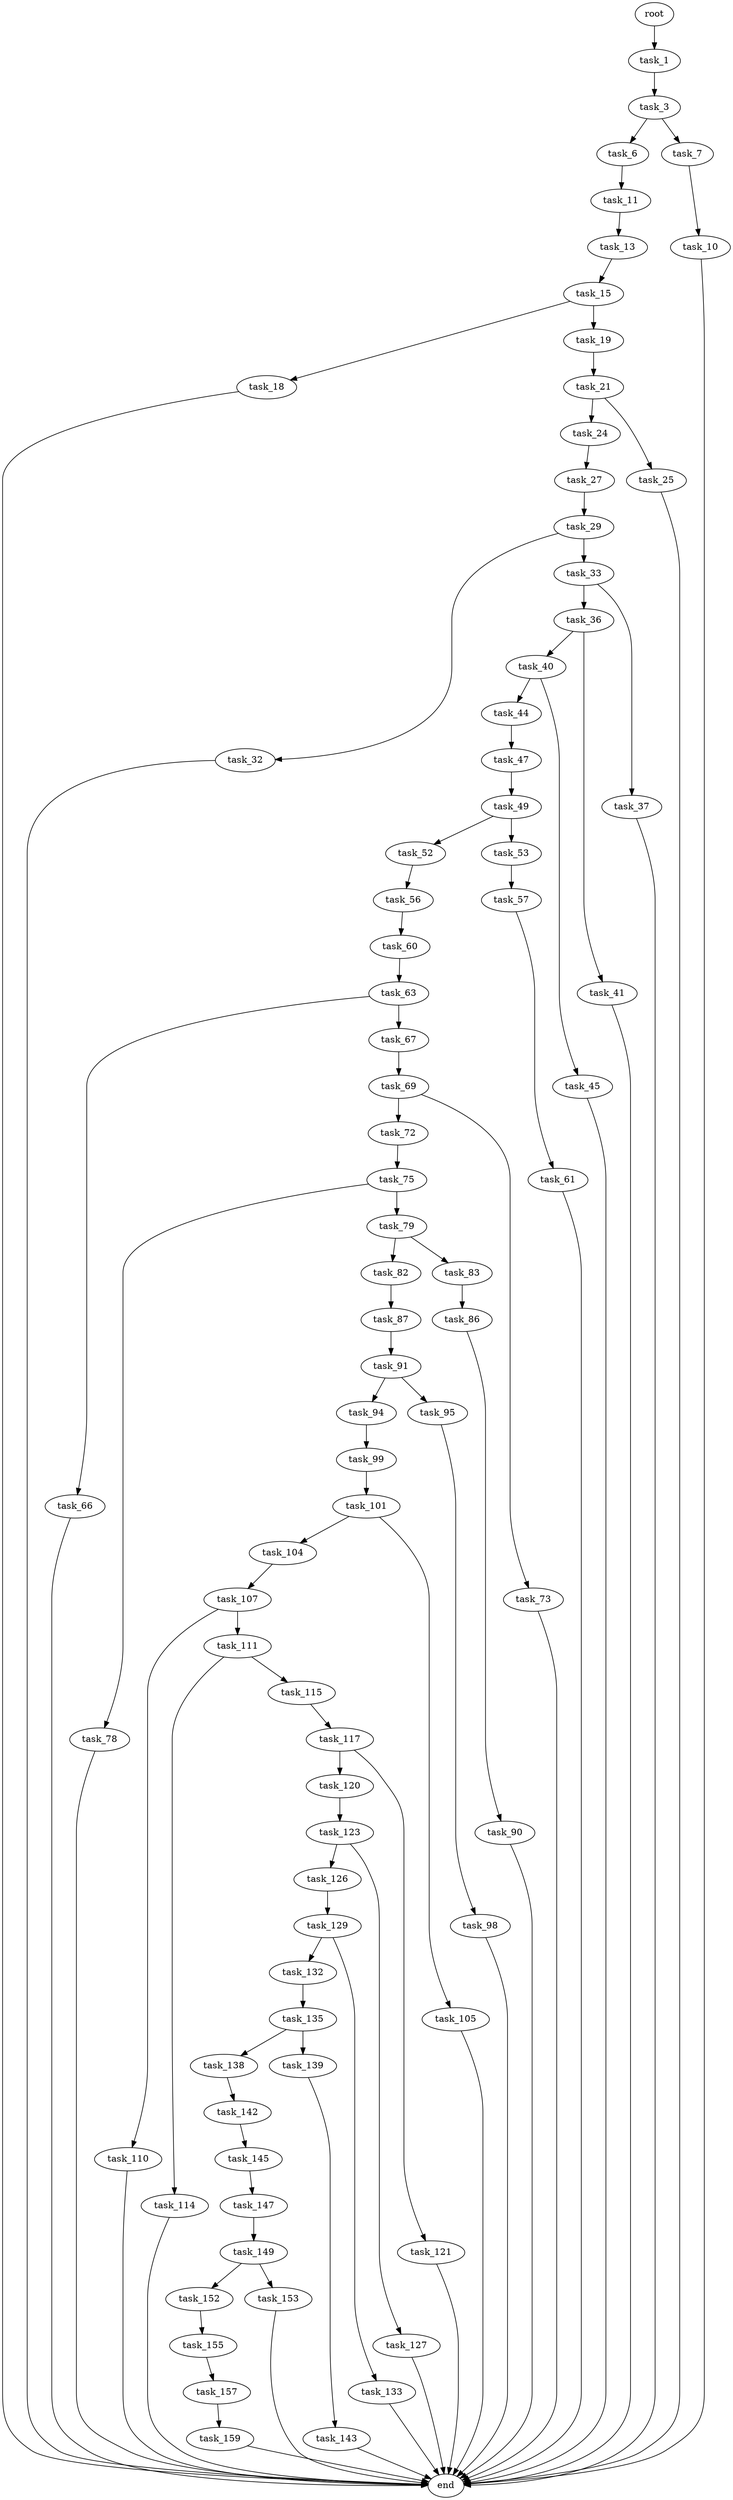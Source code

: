 digraph G {
  root [size="0.000000"];
  task_1 [size="671041220613.000000"];
  task_3 [size="591784768460.000000"];
  task_6 [size="6969318157.000000"];
  task_7 [size="24674568205.000000"];
  task_11 [size="87286497840.000000"];
  task_10 [size="17602877567.000000"];
  end [size="0.000000"];
  task_13 [size="448860719391.000000"];
  task_15 [size="65352989208.000000"];
  task_18 [size="447637515076.000000"];
  task_19 [size="28991029248.000000"];
  task_21 [size="617562207361.000000"];
  task_24 [size="394138914947.000000"];
  task_25 [size="648921285783.000000"];
  task_27 [size="37829433058.000000"];
  task_29 [size="713530769.000000"];
  task_32 [size="7885640307.000000"];
  task_33 [size="124629454008.000000"];
  task_36 [size="11437938259.000000"];
  task_37 [size="483481580648.000000"];
  task_40 [size="68719476736.000000"];
  task_41 [size="68719476736.000000"];
  task_44 [size="265388408976.000000"];
  task_45 [size="28991029248.000000"];
  task_47 [size="43026384259.000000"];
  task_49 [size="25347981544.000000"];
  task_52 [size="673877597.000000"];
  task_53 [size="549755813888.000000"];
  task_56 [size="32047182012.000000"];
  task_57 [size="13835403542.000000"];
  task_60 [size="17933933739.000000"];
  task_61 [size="1105367335578.000000"];
  task_63 [size="7628461323.000000"];
  task_66 [size="549755813888.000000"];
  task_67 [size="549755813888.000000"];
  task_69 [size="6513312524.000000"];
  task_72 [size="134217728000.000000"];
  task_73 [size="231928233984.000000"];
  task_75 [size="3432339602.000000"];
  task_78 [size="3847877209.000000"];
  task_79 [size="342192631010.000000"];
  task_82 [size="34075825074.000000"];
  task_83 [size="484263362596.000000"];
  task_87 [size="1073741824000.000000"];
  task_86 [size="549755813888.000000"];
  task_90 [size="549755813888.000000"];
  task_91 [size="14967784708.000000"];
  task_94 [size="7507905892.000000"];
  task_95 [size="28991029248.000000"];
  task_99 [size="460699646420.000000"];
  task_98 [size="320562011037.000000"];
  task_101 [size="4449455556.000000"];
  task_104 [size="1073741824000.000000"];
  task_105 [size="8589934592.000000"];
  task_107 [size="9885936567.000000"];
  task_110 [size="31324104942.000000"];
  task_111 [size="28991029248.000000"];
  task_114 [size="8823993195.000000"];
  task_115 [size="2479546437.000000"];
  task_117 [size="327420974448.000000"];
  task_120 [size="28991029248.000000"];
  task_121 [size="4756708990.000000"];
  task_123 [size="25164353919.000000"];
  task_126 [size="68719476736.000000"];
  task_127 [size="782757789696.000000"];
  task_129 [size="1315131154.000000"];
  task_132 [size="34217642512.000000"];
  task_133 [size="1132001436453.000000"];
  task_135 [size="8589934592.000000"];
  task_138 [size="105021396390.000000"];
  task_139 [size="68719476736.000000"];
  task_142 [size="1097819258843.000000"];
  task_143 [size="231928233984.000000"];
  task_145 [size="1073741824000.000000"];
  task_147 [size="28991029248.000000"];
  task_149 [size="19455524512.000000"];
  task_152 [size="28991029248.000000"];
  task_153 [size="68719476736.000000"];
  task_155 [size="1972569745.000000"];
  task_157 [size="23337104972.000000"];
  task_159 [size="26620430948.000000"];

  root -> task_1 [size="1.000000"];
  task_1 -> task_3 [size="838860800.000000"];
  task_3 -> task_6 [size="411041792.000000"];
  task_3 -> task_7 [size="411041792.000000"];
  task_6 -> task_11 [size="679477248.000000"];
  task_7 -> task_10 [size="411041792.000000"];
  task_11 -> task_13 [size="134217728.000000"];
  task_10 -> end [size="1.000000"];
  task_13 -> task_15 [size="411041792.000000"];
  task_15 -> task_18 [size="134217728.000000"];
  task_15 -> task_19 [size="134217728.000000"];
  task_18 -> end [size="1.000000"];
  task_19 -> task_21 [size="75497472.000000"];
  task_21 -> task_24 [size="411041792.000000"];
  task_21 -> task_25 [size="411041792.000000"];
  task_24 -> task_27 [size="411041792.000000"];
  task_25 -> end [size="1.000000"];
  task_27 -> task_29 [size="679477248.000000"];
  task_29 -> task_32 [size="75497472.000000"];
  task_29 -> task_33 [size="75497472.000000"];
  task_32 -> end [size="1.000000"];
  task_33 -> task_36 [size="134217728.000000"];
  task_33 -> task_37 [size="134217728.000000"];
  task_36 -> task_40 [size="301989888.000000"];
  task_36 -> task_41 [size="301989888.000000"];
  task_37 -> end [size="1.000000"];
  task_40 -> task_44 [size="134217728.000000"];
  task_40 -> task_45 [size="134217728.000000"];
  task_41 -> end [size="1.000000"];
  task_44 -> task_47 [size="411041792.000000"];
  task_45 -> end [size="1.000000"];
  task_47 -> task_49 [size="838860800.000000"];
  task_49 -> task_52 [size="536870912.000000"];
  task_49 -> task_53 [size="536870912.000000"];
  task_52 -> task_56 [size="75497472.000000"];
  task_53 -> task_57 [size="536870912.000000"];
  task_56 -> task_60 [size="679477248.000000"];
  task_57 -> task_61 [size="301989888.000000"];
  task_60 -> task_63 [size="301989888.000000"];
  task_61 -> end [size="1.000000"];
  task_63 -> task_66 [size="301989888.000000"];
  task_63 -> task_67 [size="301989888.000000"];
  task_66 -> end [size="1.000000"];
  task_67 -> task_69 [size="536870912.000000"];
  task_69 -> task_72 [size="134217728.000000"];
  task_69 -> task_73 [size="134217728.000000"];
  task_72 -> task_75 [size="209715200.000000"];
  task_73 -> end [size="1.000000"];
  task_75 -> task_78 [size="75497472.000000"];
  task_75 -> task_79 [size="75497472.000000"];
  task_78 -> end [size="1.000000"];
  task_79 -> task_82 [size="679477248.000000"];
  task_79 -> task_83 [size="679477248.000000"];
  task_82 -> task_87 [size="536870912.000000"];
  task_83 -> task_86 [size="536870912.000000"];
  task_87 -> task_91 [size="838860800.000000"];
  task_86 -> task_90 [size="536870912.000000"];
  task_90 -> end [size="1.000000"];
  task_91 -> task_94 [size="411041792.000000"];
  task_91 -> task_95 [size="411041792.000000"];
  task_94 -> task_99 [size="209715200.000000"];
  task_95 -> task_98 [size="75497472.000000"];
  task_99 -> task_101 [size="536870912.000000"];
  task_98 -> end [size="1.000000"];
  task_101 -> task_104 [size="301989888.000000"];
  task_101 -> task_105 [size="301989888.000000"];
  task_104 -> task_107 [size="838860800.000000"];
  task_105 -> end [size="1.000000"];
  task_107 -> task_110 [size="679477248.000000"];
  task_107 -> task_111 [size="679477248.000000"];
  task_110 -> end [size="1.000000"];
  task_111 -> task_114 [size="75497472.000000"];
  task_111 -> task_115 [size="75497472.000000"];
  task_114 -> end [size="1.000000"];
  task_115 -> task_117 [size="75497472.000000"];
  task_117 -> task_120 [size="301989888.000000"];
  task_117 -> task_121 [size="301989888.000000"];
  task_120 -> task_123 [size="75497472.000000"];
  task_121 -> end [size="1.000000"];
  task_123 -> task_126 [size="411041792.000000"];
  task_123 -> task_127 [size="411041792.000000"];
  task_126 -> task_129 [size="134217728.000000"];
  task_127 -> end [size="1.000000"];
  task_129 -> task_132 [size="134217728.000000"];
  task_129 -> task_133 [size="134217728.000000"];
  task_132 -> task_135 [size="838860800.000000"];
  task_133 -> end [size="1.000000"];
  task_135 -> task_138 [size="33554432.000000"];
  task_135 -> task_139 [size="33554432.000000"];
  task_138 -> task_142 [size="209715200.000000"];
  task_139 -> task_143 [size="134217728.000000"];
  task_142 -> task_145 [size="838860800.000000"];
  task_143 -> end [size="1.000000"];
  task_145 -> task_147 [size="838860800.000000"];
  task_147 -> task_149 [size="75497472.000000"];
  task_149 -> task_152 [size="838860800.000000"];
  task_149 -> task_153 [size="838860800.000000"];
  task_152 -> task_155 [size="75497472.000000"];
  task_153 -> end [size="1.000000"];
  task_155 -> task_157 [size="33554432.000000"];
  task_157 -> task_159 [size="411041792.000000"];
  task_159 -> end [size="1.000000"];
}
